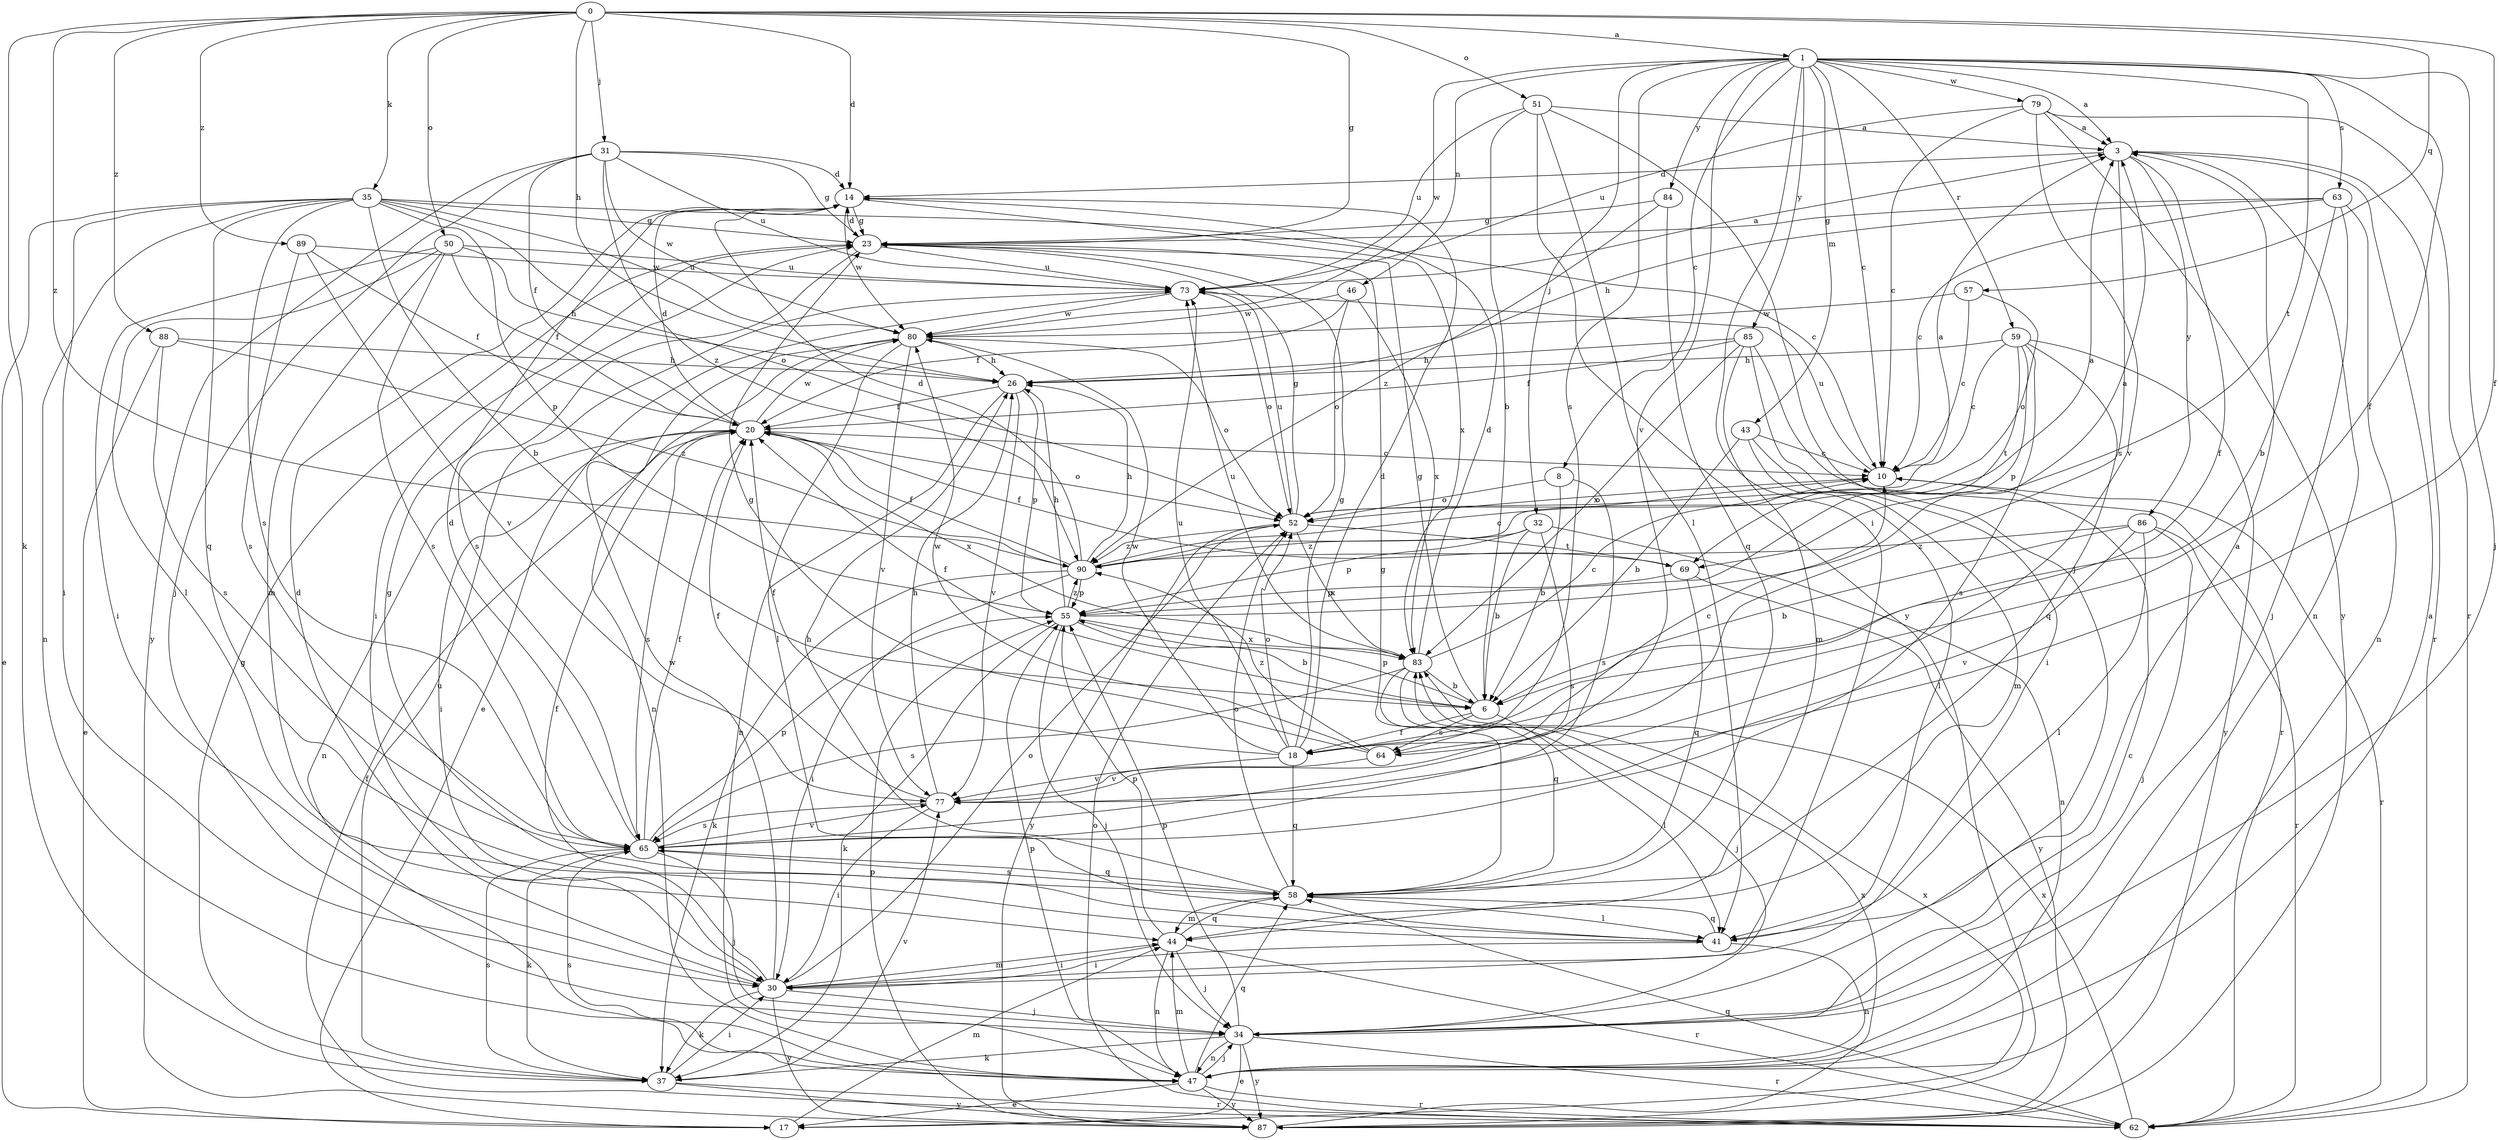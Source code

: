 strict digraph  {
0;
1;
3;
6;
8;
10;
14;
17;
18;
20;
23;
26;
30;
31;
32;
34;
35;
37;
41;
43;
44;
46;
47;
50;
51;
52;
55;
57;
58;
59;
62;
63;
64;
65;
69;
73;
77;
79;
80;
83;
84;
85;
86;
87;
88;
89;
90;
0 -> 1  [label=a];
0 -> 14  [label=d];
0 -> 18  [label=f];
0 -> 23  [label=g];
0 -> 26  [label=h];
0 -> 31  [label=j];
0 -> 35  [label=k];
0 -> 37  [label=k];
0 -> 50  [label=o];
0 -> 51  [label=o];
0 -> 57  [label=q];
0 -> 88  [label=z];
0 -> 89  [label=z];
0 -> 90  [label=z];
1 -> 3  [label=a];
1 -> 8  [label=c];
1 -> 10  [label=c];
1 -> 18  [label=f];
1 -> 30  [label=i];
1 -> 32  [label=j];
1 -> 34  [label=j];
1 -> 43  [label=m];
1 -> 46  [label=n];
1 -> 59  [label=r];
1 -> 63  [label=s];
1 -> 64  [label=s];
1 -> 69  [label=t];
1 -> 77  [label=v];
1 -> 79  [label=w];
1 -> 80  [label=w];
1 -> 84  [label=y];
1 -> 85  [label=y];
3 -> 14  [label=d];
3 -> 18  [label=f];
3 -> 47  [label=n];
3 -> 62  [label=r];
3 -> 64  [label=s];
3 -> 86  [label=y];
6 -> 18  [label=f];
6 -> 20  [label=f];
6 -> 23  [label=g];
6 -> 41  [label=l];
6 -> 55  [label=p];
6 -> 64  [label=s];
8 -> 6  [label=b];
8 -> 52  [label=o];
8 -> 65  [label=s];
10 -> 52  [label=o];
10 -> 62  [label=r];
10 -> 73  [label=u];
14 -> 23  [label=g];
14 -> 80  [label=w];
14 -> 83  [label=x];
17 -> 44  [label=m];
17 -> 83  [label=x];
18 -> 14  [label=d];
18 -> 20  [label=f];
18 -> 23  [label=g];
18 -> 52  [label=o];
18 -> 58  [label=q];
18 -> 73  [label=u];
18 -> 77  [label=v];
18 -> 80  [label=w];
20 -> 10  [label=c];
20 -> 14  [label=d];
20 -> 30  [label=i];
20 -> 47  [label=n];
20 -> 52  [label=o];
20 -> 65  [label=s];
20 -> 80  [label=w];
20 -> 83  [label=x];
23 -> 14  [label=d];
23 -> 30  [label=i];
23 -> 65  [label=s];
23 -> 73  [label=u];
26 -> 20  [label=f];
26 -> 47  [label=n];
26 -> 55  [label=p];
26 -> 77  [label=v];
30 -> 14  [label=d];
30 -> 20  [label=f];
30 -> 34  [label=j];
30 -> 37  [label=k];
30 -> 44  [label=m];
30 -> 52  [label=o];
30 -> 80  [label=w];
30 -> 87  [label=y];
31 -> 14  [label=d];
31 -> 20  [label=f];
31 -> 23  [label=g];
31 -> 34  [label=j];
31 -> 73  [label=u];
31 -> 80  [label=w];
31 -> 87  [label=y];
31 -> 90  [label=z];
32 -> 6  [label=b];
32 -> 47  [label=n];
32 -> 55  [label=p];
32 -> 65  [label=s];
32 -> 90  [label=z];
34 -> 10  [label=c];
34 -> 17  [label=e];
34 -> 37  [label=k];
34 -> 47  [label=n];
34 -> 55  [label=p];
34 -> 62  [label=r];
34 -> 87  [label=y];
35 -> 6  [label=b];
35 -> 10  [label=c];
35 -> 17  [label=e];
35 -> 23  [label=g];
35 -> 30  [label=i];
35 -> 47  [label=n];
35 -> 52  [label=o];
35 -> 55  [label=p];
35 -> 58  [label=q];
35 -> 65  [label=s];
35 -> 80  [label=w];
37 -> 23  [label=g];
37 -> 30  [label=i];
37 -> 62  [label=r];
37 -> 65  [label=s];
37 -> 73  [label=u];
37 -> 77  [label=v];
37 -> 87  [label=y];
41 -> 3  [label=a];
41 -> 23  [label=g];
41 -> 30  [label=i];
41 -> 47  [label=n];
41 -> 58  [label=q];
43 -> 6  [label=b];
43 -> 10  [label=c];
43 -> 41  [label=l];
43 -> 44  [label=m];
44 -> 30  [label=i];
44 -> 34  [label=j];
44 -> 47  [label=n];
44 -> 55  [label=p];
44 -> 58  [label=q];
44 -> 62  [label=r];
46 -> 20  [label=f];
46 -> 52  [label=o];
46 -> 80  [label=w];
46 -> 83  [label=x];
47 -> 3  [label=a];
47 -> 17  [label=e];
47 -> 34  [label=j];
47 -> 44  [label=m];
47 -> 55  [label=p];
47 -> 58  [label=q];
47 -> 62  [label=r];
47 -> 65  [label=s];
47 -> 87  [label=y];
50 -> 20  [label=f];
50 -> 26  [label=h];
50 -> 30  [label=i];
50 -> 41  [label=l];
50 -> 44  [label=m];
50 -> 65  [label=s];
50 -> 73  [label=u];
51 -> 3  [label=a];
51 -> 6  [label=b];
51 -> 34  [label=j];
51 -> 41  [label=l];
51 -> 73  [label=u];
51 -> 87  [label=y];
52 -> 3  [label=a];
52 -> 23  [label=g];
52 -> 69  [label=t];
52 -> 73  [label=u];
52 -> 83  [label=x];
52 -> 87  [label=y];
52 -> 90  [label=z];
55 -> 3  [label=a];
55 -> 6  [label=b];
55 -> 26  [label=h];
55 -> 34  [label=j];
55 -> 37  [label=k];
55 -> 83  [label=x];
55 -> 90  [label=z];
57 -> 10  [label=c];
57 -> 52  [label=o];
57 -> 80  [label=w];
58 -> 23  [label=g];
58 -> 26  [label=h];
58 -> 41  [label=l];
58 -> 44  [label=m];
58 -> 52  [label=o];
58 -> 65  [label=s];
59 -> 10  [label=c];
59 -> 26  [label=h];
59 -> 55  [label=p];
59 -> 58  [label=q];
59 -> 65  [label=s];
59 -> 69  [label=t];
59 -> 87  [label=y];
62 -> 20  [label=f];
62 -> 52  [label=o];
62 -> 58  [label=q];
62 -> 83  [label=x];
63 -> 6  [label=b];
63 -> 10  [label=c];
63 -> 23  [label=g];
63 -> 26  [label=h];
63 -> 34  [label=j];
63 -> 47  [label=n];
64 -> 10  [label=c];
64 -> 23  [label=g];
64 -> 77  [label=v];
64 -> 80  [label=w];
64 -> 90  [label=z];
65 -> 14  [label=d];
65 -> 20  [label=f];
65 -> 34  [label=j];
65 -> 37  [label=k];
65 -> 55  [label=p];
65 -> 58  [label=q];
65 -> 77  [label=v];
69 -> 20  [label=f];
69 -> 55  [label=p];
69 -> 58  [label=q];
69 -> 87  [label=y];
73 -> 3  [label=a];
73 -> 17  [label=e];
73 -> 52  [label=o];
73 -> 80  [label=w];
77 -> 20  [label=f];
77 -> 26  [label=h];
77 -> 30  [label=i];
77 -> 65  [label=s];
79 -> 3  [label=a];
79 -> 10  [label=c];
79 -> 62  [label=r];
79 -> 73  [label=u];
79 -> 77  [label=v];
79 -> 87  [label=y];
80 -> 26  [label=h];
80 -> 41  [label=l];
80 -> 47  [label=n];
80 -> 52  [label=o];
80 -> 77  [label=v];
83 -> 6  [label=b];
83 -> 10  [label=c];
83 -> 14  [label=d];
83 -> 34  [label=j];
83 -> 58  [label=q];
83 -> 65  [label=s];
83 -> 73  [label=u];
84 -> 23  [label=g];
84 -> 58  [label=q];
84 -> 90  [label=z];
85 -> 20  [label=f];
85 -> 26  [label=h];
85 -> 30  [label=i];
85 -> 44  [label=m];
85 -> 62  [label=r];
85 -> 83  [label=x];
86 -> 6  [label=b];
86 -> 34  [label=j];
86 -> 41  [label=l];
86 -> 62  [label=r];
86 -> 77  [label=v];
86 -> 90  [label=z];
87 -> 55  [label=p];
87 -> 83  [label=x];
88 -> 17  [label=e];
88 -> 26  [label=h];
88 -> 65  [label=s];
88 -> 90  [label=z];
89 -> 20  [label=f];
89 -> 65  [label=s];
89 -> 73  [label=u];
89 -> 77  [label=v];
90 -> 3  [label=a];
90 -> 10  [label=c];
90 -> 14  [label=d];
90 -> 20  [label=f];
90 -> 26  [label=h];
90 -> 30  [label=i];
90 -> 37  [label=k];
90 -> 55  [label=p];
}

